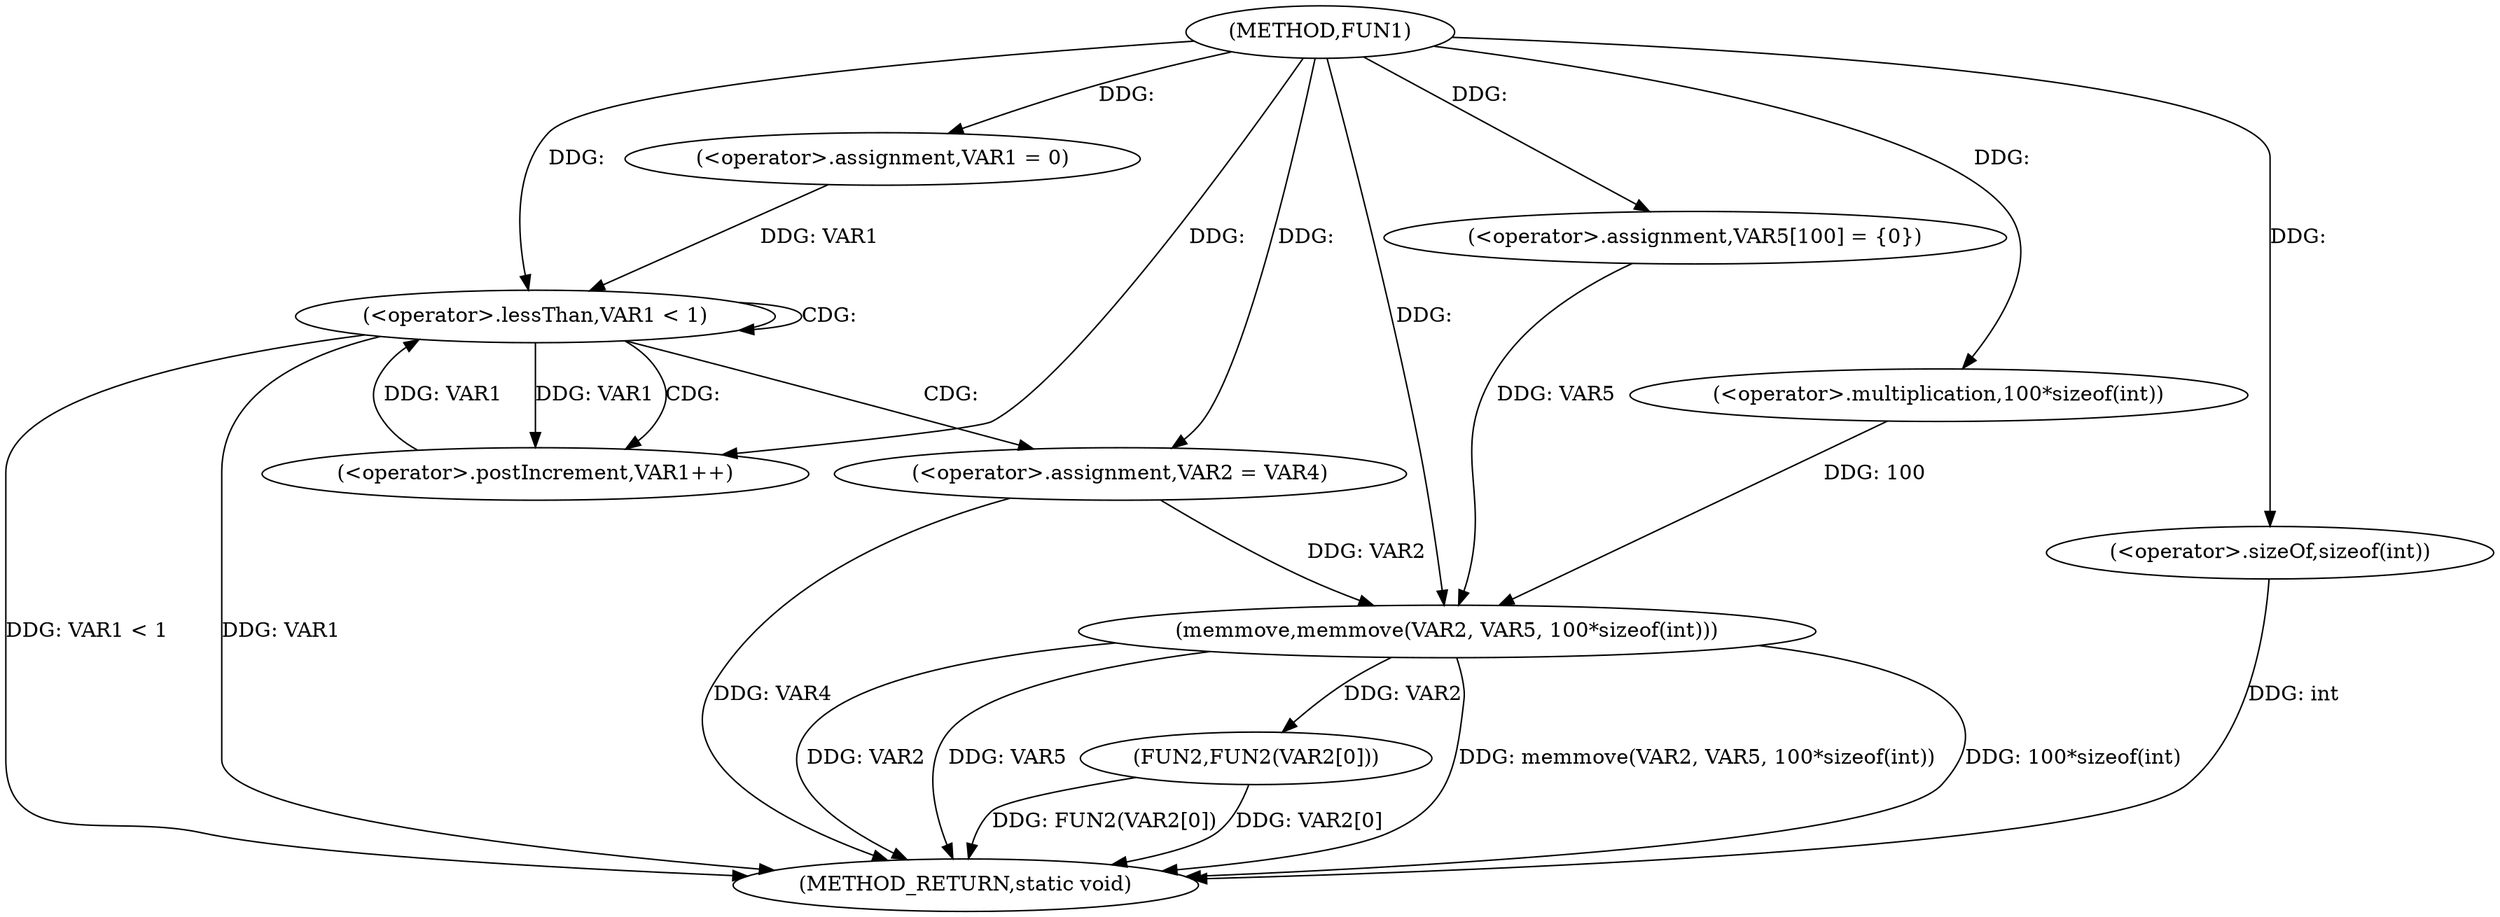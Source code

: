 digraph FUN1 {  
"1000100" [label = "(METHOD,FUN1)" ]
"1000134" [label = "(METHOD_RETURN,static void)" ]
"1000107" [label = "(<operator>.assignment,VAR1 = 0)" ]
"1000110" [label = "(<operator>.lessThan,VAR1 < 1)" ]
"1000113" [label = "(<operator>.postIncrement,VAR1++)" ]
"1000116" [label = "(<operator>.assignment,VAR2 = VAR4)" ]
"1000121" [label = "(<operator>.assignment,VAR5[100] = {0})" ]
"1000123" [label = "(memmove,memmove(VAR2, VAR5, 100*sizeof(int)))" ]
"1000126" [label = "(<operator>.multiplication,100*sizeof(int))" ]
"1000128" [label = "(<operator>.sizeOf,sizeof(int))" ]
"1000130" [label = "(FUN2,FUN2(VAR2[0]))" ]
  "1000123" -> "1000134"  [ label = "DDG: VAR5"] 
  "1000123" -> "1000134"  [ label = "DDG: memmove(VAR2, VAR5, 100*sizeof(int))"] 
  "1000128" -> "1000134"  [ label = "DDG: int"] 
  "1000116" -> "1000134"  [ label = "DDG: VAR4"] 
  "1000130" -> "1000134"  [ label = "DDG: FUN2(VAR2[0])"] 
  "1000123" -> "1000134"  [ label = "DDG: 100*sizeof(int)"] 
  "1000110" -> "1000134"  [ label = "DDG: VAR1 < 1"] 
  "1000110" -> "1000134"  [ label = "DDG: VAR1"] 
  "1000130" -> "1000134"  [ label = "DDG: VAR2[0]"] 
  "1000123" -> "1000134"  [ label = "DDG: VAR2"] 
  "1000100" -> "1000107"  [ label = "DDG: "] 
  "1000107" -> "1000110"  [ label = "DDG: VAR1"] 
  "1000113" -> "1000110"  [ label = "DDG: VAR1"] 
  "1000100" -> "1000110"  [ label = "DDG: "] 
  "1000110" -> "1000113"  [ label = "DDG: VAR1"] 
  "1000100" -> "1000113"  [ label = "DDG: "] 
  "1000100" -> "1000116"  [ label = "DDG: "] 
  "1000100" -> "1000121"  [ label = "DDG: "] 
  "1000116" -> "1000123"  [ label = "DDG: VAR2"] 
  "1000100" -> "1000123"  [ label = "DDG: "] 
  "1000121" -> "1000123"  [ label = "DDG: VAR5"] 
  "1000126" -> "1000123"  [ label = "DDG: 100"] 
  "1000100" -> "1000126"  [ label = "DDG: "] 
  "1000100" -> "1000128"  [ label = "DDG: "] 
  "1000123" -> "1000130"  [ label = "DDG: VAR2"] 
  "1000110" -> "1000110"  [ label = "CDG: "] 
  "1000110" -> "1000116"  [ label = "CDG: "] 
  "1000110" -> "1000113"  [ label = "CDG: "] 
}
